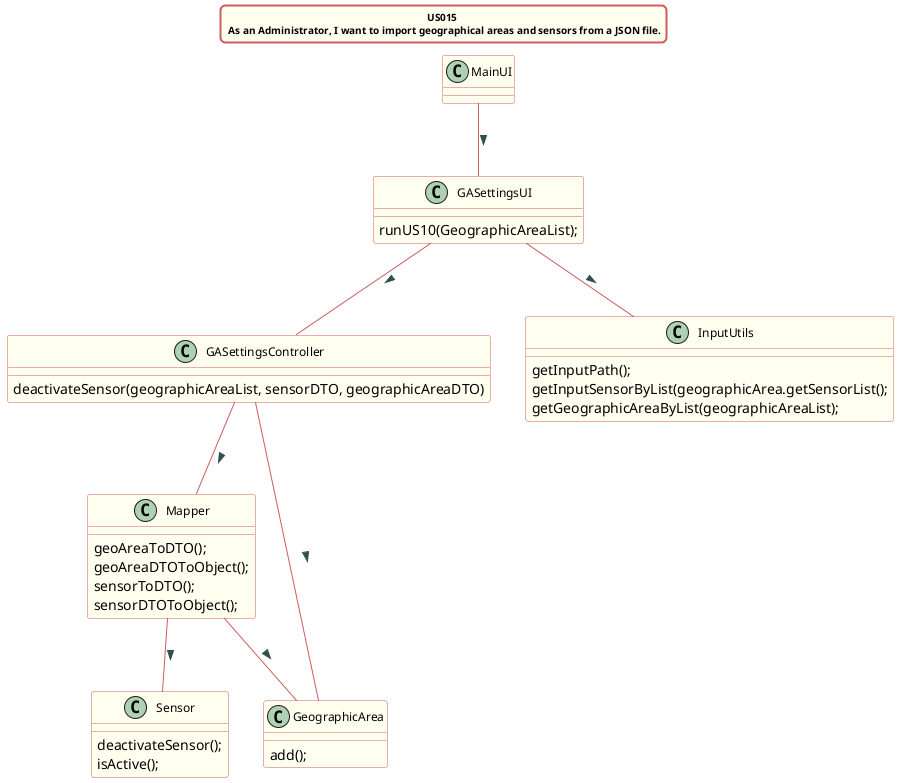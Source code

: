 @startuml

title US015 \n As an Administrator, I want to import geographical areas and sensors from a JSON file.
skinparam titleBorderRoundCorner 10
skinparam titleBorderThickness 2
skinparam titleBorderColor indianred
skinparam titleBackgroundColor ivory
skinparam FontName verdana
skinparam titleFontSize 10


skinparam class {
  BorderColor indianred
  BackgroundColor indianred
  BackgroundColor ivory
   roundcorner 10
   ArrowFontName Verdana
   ArrowColor indianred
   ArrowFontColor darkslategrey
   FontSize 12
}

class GASettingsController
class GASettingsUI
class Mapper
class GeographicArea
class Sensor
class InputUtils

MainUI -- GASettingsUI : >
GASettingsUI -- InputUtils : >
GASettingsUI -- GASettingsController : >
GASettingsController -- Mapper : >
Mapper -- GeographicArea : >
Mapper -- Sensor : >
GASettingsController -- GeographicArea : >

class GASettingsUI {
runUS10(GeographicAreaList);
}

class GASettingsController {
deactivateSensor(geographicAreaList, sensorDTO, geographicAreaDTO)
}

class Mapper {
geoAreaToDTO();
geoAreaDTOToObject();
sensorToDTO();
sensorDTOToObject();
}

class GeographicArea{
add();
}

class InputUtils{
getInputPath();
getInputSensorByList(geographicArea.getSensorList();
getGeographicAreaByList(geographicAreaList);

}

class Sensor {
deactivateSensor();
isActive();
}


@enduml
